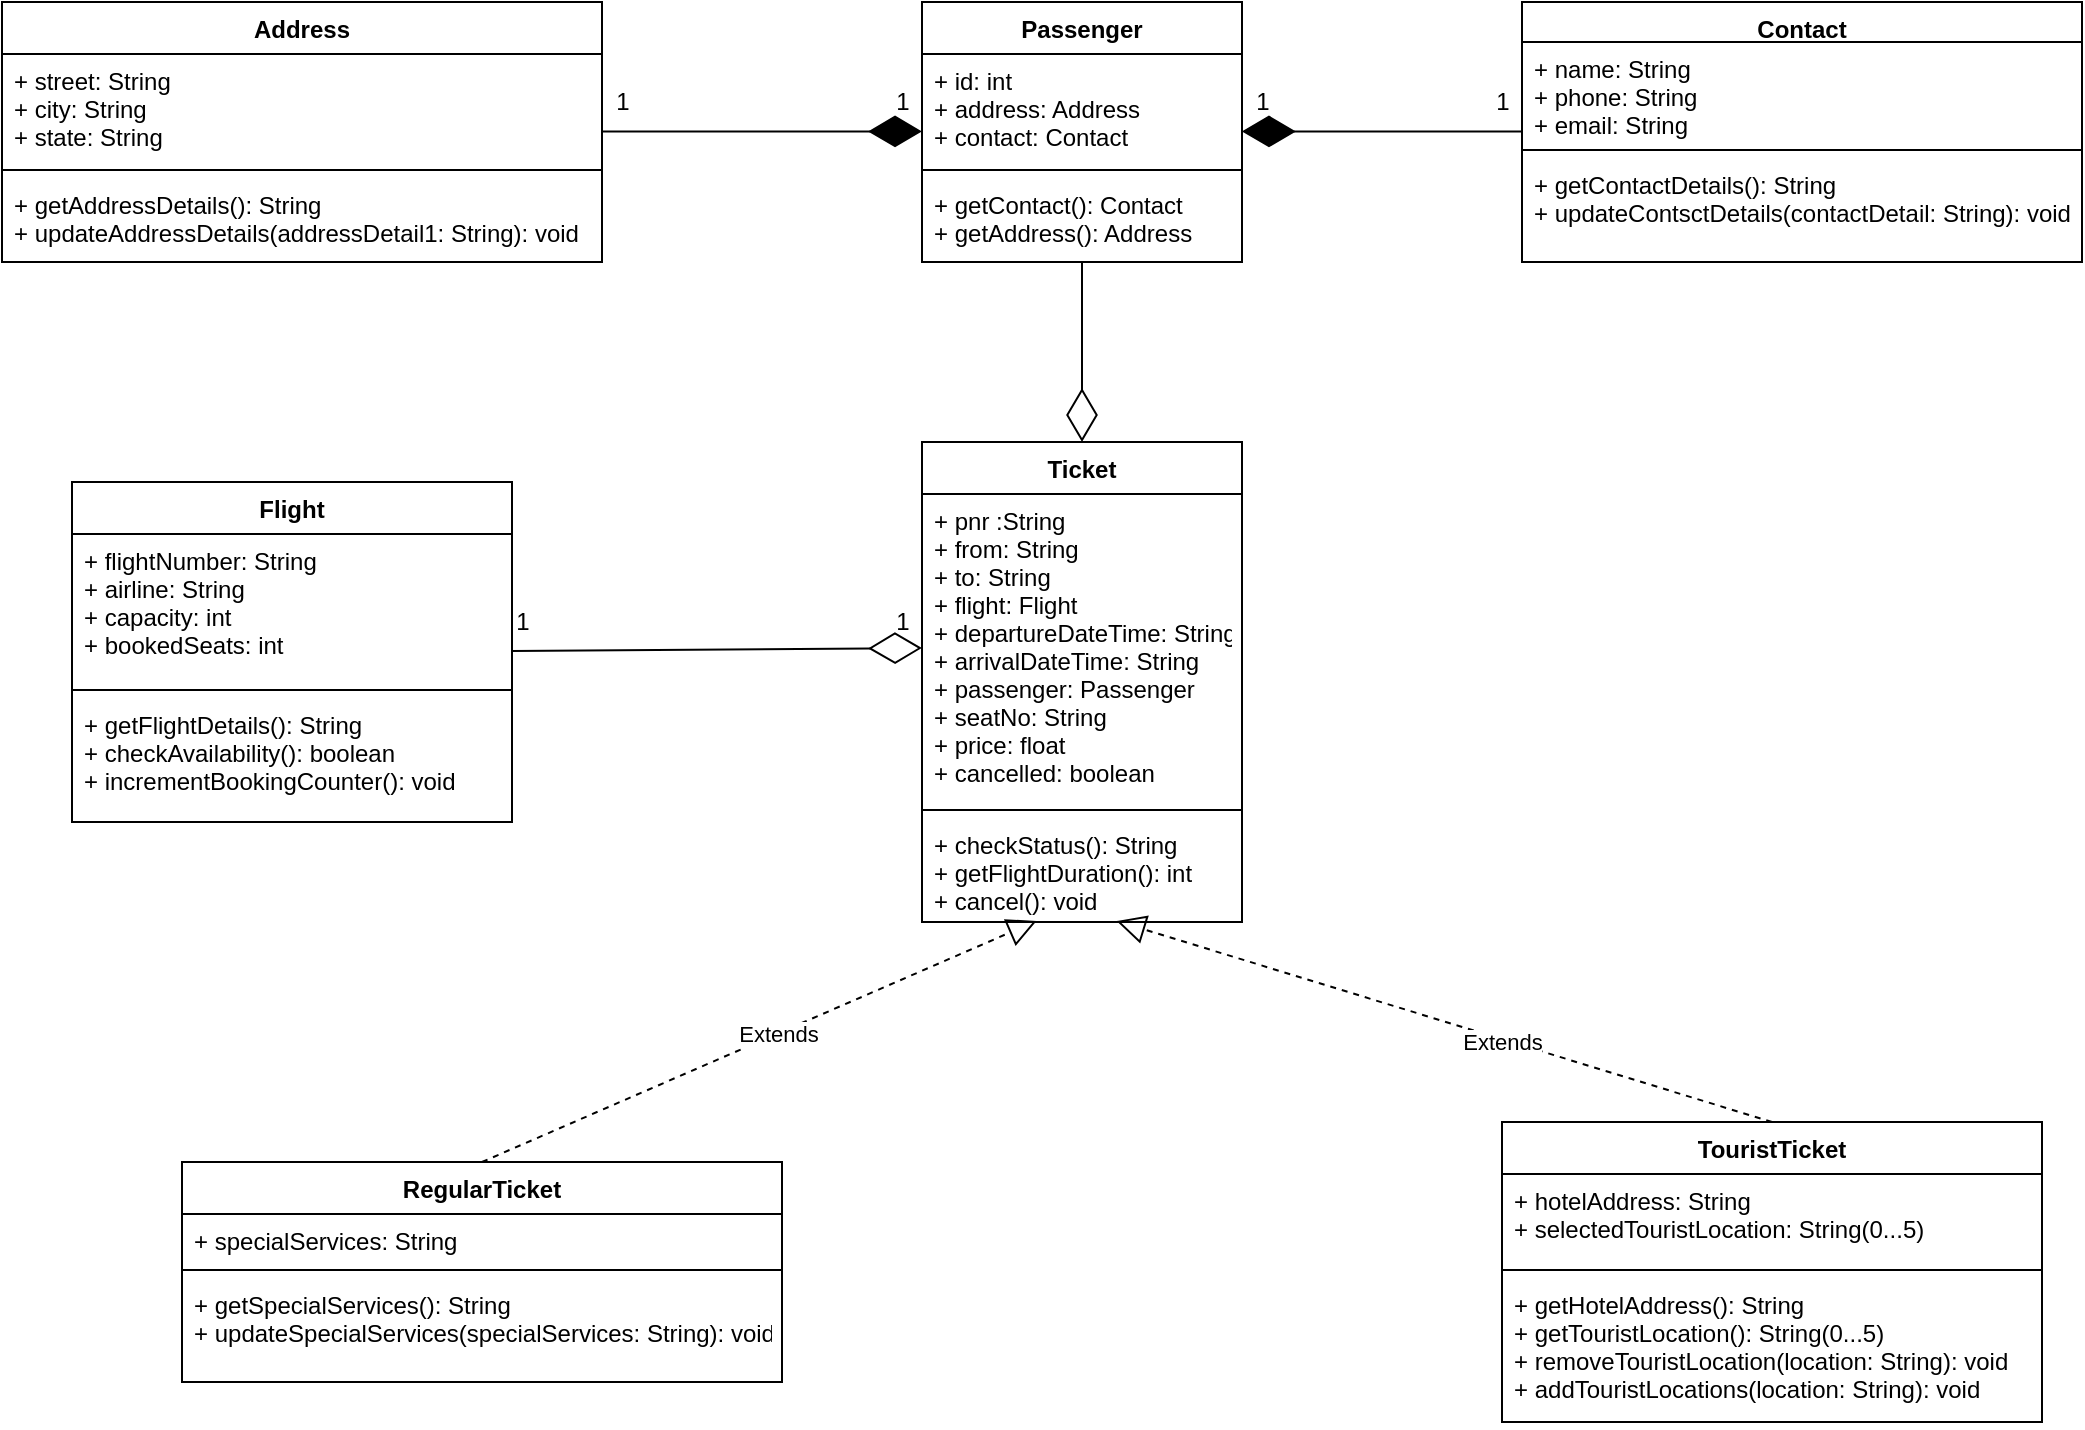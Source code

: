 <mxfile version="15.0.6" type="device"><diagram id="T0_JN_stW2-dAuAHsyQl" name="Page-1"><mxGraphModel dx="1447" dy="803" grid="1" gridSize="10" guides="1" tooltips="1" connect="1" arrows="1" fold="1" page="1" pageScale="1" pageWidth="1169" pageHeight="827" math="0" shadow="0"><root><mxCell id="0"/><mxCell id="1" parent="0"/><mxCell id="QOLu6dmcPfCvHzdw4qoh-1" value="Ticket" style="swimlane;fontStyle=1;align=center;verticalAlign=top;childLayout=stackLayout;horizontal=1;startSize=26;horizontalStack=0;resizeParent=1;resizeParentMax=0;resizeLast=0;collapsible=1;marginBottom=0;" parent="1" vertex="1"><mxGeometry x="530" y="260" width="160" height="240" as="geometry"/></mxCell><mxCell id="QOLu6dmcPfCvHzdw4qoh-2" value="+ pnr :String&#10;+ from: String&#10;+ to: String&#10;+ flight: Flight&#10;+ departureDateTime: String&#10;+ arrivalDateTime: String&#10;+ passenger: Passenger&#10;+ seatNo: String&#10;+ price: float&#10;+ cancelled: boolean" style="text;strokeColor=none;fillColor=none;align=left;verticalAlign=top;spacingLeft=4;spacingRight=4;overflow=hidden;rotatable=0;points=[[0,0.5],[1,0.5]];portConstraint=eastwest;" parent="QOLu6dmcPfCvHzdw4qoh-1" vertex="1"><mxGeometry y="26" width="160" height="154" as="geometry"/></mxCell><mxCell id="QOLu6dmcPfCvHzdw4qoh-3" value="" style="line;strokeWidth=1;fillColor=none;align=left;verticalAlign=middle;spacingTop=-1;spacingLeft=3;spacingRight=3;rotatable=0;labelPosition=right;points=[];portConstraint=eastwest;" parent="QOLu6dmcPfCvHzdw4qoh-1" vertex="1"><mxGeometry y="180" width="160" height="8" as="geometry"/></mxCell><mxCell id="QOLu6dmcPfCvHzdw4qoh-4" value="+ checkStatus(): String&#10;+ getFlightDuration(): int&#10;+ cancel(): void" style="text;strokeColor=none;fillColor=none;align=left;verticalAlign=top;spacingLeft=4;spacingRight=4;overflow=hidden;rotatable=0;points=[[0,0.5],[1,0.5]];portConstraint=eastwest;" parent="QOLu6dmcPfCvHzdw4qoh-1" vertex="1"><mxGeometry y="188" width="160" height="52" as="geometry"/></mxCell><mxCell id="tS7Jf1K1Rw9vwSrxU1AO-1" value="Flight" style="swimlane;fontStyle=1;align=center;verticalAlign=top;childLayout=stackLayout;horizontal=1;startSize=26;horizontalStack=0;resizeParent=1;resizeParentMax=0;resizeLast=0;collapsible=1;marginBottom=0;" vertex="1" parent="1"><mxGeometry x="105" y="280" width="220" height="170" as="geometry"/></mxCell><mxCell id="tS7Jf1K1Rw9vwSrxU1AO-2" value="+ flightNumber: String&#10;+ airline: String&#10;+ capacity: int&#10;+ bookedSeats: int" style="text;strokeColor=none;fillColor=none;align=left;verticalAlign=top;spacingLeft=4;spacingRight=4;overflow=hidden;rotatable=0;points=[[0,0.5],[1,0.5]];portConstraint=eastwest;" vertex="1" parent="tS7Jf1K1Rw9vwSrxU1AO-1"><mxGeometry y="26" width="220" height="74" as="geometry"/></mxCell><mxCell id="tS7Jf1K1Rw9vwSrxU1AO-3" value="" style="line;strokeWidth=1;fillColor=none;align=left;verticalAlign=middle;spacingTop=-1;spacingLeft=3;spacingRight=3;rotatable=0;labelPosition=right;points=[];portConstraint=eastwest;" vertex="1" parent="tS7Jf1K1Rw9vwSrxU1AO-1"><mxGeometry y="100" width="220" height="8" as="geometry"/></mxCell><mxCell id="tS7Jf1K1Rw9vwSrxU1AO-4" value="+ getFlightDetails(): String&#10;+ checkAvailability(): boolean&#10;+ incrementBookingCounter(): void" style="text;strokeColor=none;fillColor=none;align=left;verticalAlign=top;spacingLeft=4;spacingRight=4;overflow=hidden;rotatable=0;points=[[0,0.5],[1,0.5]];portConstraint=eastwest;" vertex="1" parent="tS7Jf1K1Rw9vwSrxU1AO-1"><mxGeometry y="108" width="220" height="62" as="geometry"/></mxCell><mxCell id="tS7Jf1K1Rw9vwSrxU1AO-5" value="Contact" style="swimlane;fontStyle=1;align=center;verticalAlign=top;childLayout=stackLayout;horizontal=1;startSize=20;horizontalStack=0;resizeParent=1;resizeParentMax=0;resizeLast=0;collapsible=1;marginBottom=0;" vertex="1" parent="1"><mxGeometry x="830" y="40" width="280" height="130" as="geometry"/></mxCell><mxCell id="tS7Jf1K1Rw9vwSrxU1AO-6" value="+ name: String&#10;+ phone: String&#10;+ email: String" style="text;strokeColor=none;fillColor=none;align=left;verticalAlign=top;spacingLeft=4;spacingRight=4;overflow=hidden;rotatable=0;points=[[0,0.5],[1,0.5]];portConstraint=eastwest;" vertex="1" parent="tS7Jf1K1Rw9vwSrxU1AO-5"><mxGeometry y="20" width="280" height="50" as="geometry"/></mxCell><mxCell id="tS7Jf1K1Rw9vwSrxU1AO-7" value="" style="line;strokeWidth=1;fillColor=none;align=left;verticalAlign=middle;spacingTop=-1;spacingLeft=3;spacingRight=3;rotatable=0;labelPosition=right;points=[];portConstraint=eastwest;" vertex="1" parent="tS7Jf1K1Rw9vwSrxU1AO-5"><mxGeometry y="70" width="280" height="8" as="geometry"/></mxCell><mxCell id="tS7Jf1K1Rw9vwSrxU1AO-8" value="+ getContactDetails(): String&#10;+ updateContsctDetails(contactDetail: String): void" style="text;strokeColor=none;fillColor=none;align=left;verticalAlign=top;spacingLeft=4;spacingRight=4;overflow=hidden;rotatable=0;points=[[0,0.5],[1,0.5]];portConstraint=eastwest;" vertex="1" parent="tS7Jf1K1Rw9vwSrxU1AO-5"><mxGeometry y="78" width="280" height="52" as="geometry"/></mxCell><mxCell id="tS7Jf1K1Rw9vwSrxU1AO-9" value="Passenger" style="swimlane;fontStyle=1;align=center;verticalAlign=top;childLayout=stackLayout;horizontal=1;startSize=26;horizontalStack=0;resizeParent=1;resizeParentMax=0;resizeLast=0;collapsible=1;marginBottom=0;" vertex="1" parent="1"><mxGeometry x="530" y="40" width="160" height="130" as="geometry"/></mxCell><mxCell id="tS7Jf1K1Rw9vwSrxU1AO-10" value="+ id: int&#10;+ address: Address&#10;+ contact: Contact" style="text;strokeColor=none;fillColor=none;align=left;verticalAlign=top;spacingLeft=4;spacingRight=4;overflow=hidden;rotatable=0;points=[[0,0.5],[1,0.5]];portConstraint=eastwest;" vertex="1" parent="tS7Jf1K1Rw9vwSrxU1AO-9"><mxGeometry y="26" width="160" height="54" as="geometry"/></mxCell><mxCell id="tS7Jf1K1Rw9vwSrxU1AO-11" value="" style="line;strokeWidth=1;fillColor=none;align=left;verticalAlign=middle;spacingTop=-1;spacingLeft=3;spacingRight=3;rotatable=0;labelPosition=right;points=[];portConstraint=eastwest;" vertex="1" parent="tS7Jf1K1Rw9vwSrxU1AO-9"><mxGeometry y="80" width="160" height="8" as="geometry"/></mxCell><mxCell id="tS7Jf1K1Rw9vwSrxU1AO-12" value="+ getContact(): Contact&#10;+ getAddress(): Address" style="text;strokeColor=none;fillColor=none;align=left;verticalAlign=top;spacingLeft=4;spacingRight=4;overflow=hidden;rotatable=0;points=[[0,0.5],[1,0.5]];portConstraint=eastwest;" vertex="1" parent="tS7Jf1K1Rw9vwSrxU1AO-9"><mxGeometry y="88" width="160" height="42" as="geometry"/></mxCell><mxCell id="tS7Jf1K1Rw9vwSrxU1AO-13" value="RegularTicket" style="swimlane;fontStyle=1;align=center;verticalAlign=top;childLayout=stackLayout;horizontal=1;startSize=26;horizontalStack=0;resizeParent=1;resizeParentMax=0;resizeLast=0;collapsible=1;marginBottom=0;" vertex="1" parent="1"><mxGeometry x="160" y="620" width="300" height="110" as="geometry"/></mxCell><mxCell id="tS7Jf1K1Rw9vwSrxU1AO-14" value="+ specialServices: String" style="text;strokeColor=none;fillColor=none;align=left;verticalAlign=top;spacingLeft=4;spacingRight=4;overflow=hidden;rotatable=0;points=[[0,0.5],[1,0.5]];portConstraint=eastwest;" vertex="1" parent="tS7Jf1K1Rw9vwSrxU1AO-13"><mxGeometry y="26" width="300" height="24" as="geometry"/></mxCell><mxCell id="tS7Jf1K1Rw9vwSrxU1AO-15" value="" style="line;strokeWidth=1;fillColor=none;align=left;verticalAlign=middle;spacingTop=-1;spacingLeft=3;spacingRight=3;rotatable=0;labelPosition=right;points=[];portConstraint=eastwest;" vertex="1" parent="tS7Jf1K1Rw9vwSrxU1AO-13"><mxGeometry y="50" width="300" height="8" as="geometry"/></mxCell><mxCell id="tS7Jf1K1Rw9vwSrxU1AO-16" value="+ getSpecialServices(): String&#10;+ updateSpecialServices(specialServices: String): void" style="text;strokeColor=none;fillColor=none;align=left;verticalAlign=top;spacingLeft=4;spacingRight=4;overflow=hidden;rotatable=0;points=[[0,0.5],[1,0.5]];portConstraint=eastwest;" vertex="1" parent="tS7Jf1K1Rw9vwSrxU1AO-13"><mxGeometry y="58" width="300" height="52" as="geometry"/></mxCell><mxCell id="tS7Jf1K1Rw9vwSrxU1AO-17" value="TouristTicket" style="swimlane;fontStyle=1;align=center;verticalAlign=top;childLayout=stackLayout;horizontal=1;startSize=26;horizontalStack=0;resizeParent=1;resizeParentMax=0;resizeLast=0;collapsible=1;marginBottom=0;" vertex="1" parent="1"><mxGeometry x="820" y="600" width="270" height="150" as="geometry"/></mxCell><mxCell id="tS7Jf1K1Rw9vwSrxU1AO-18" value="+ hotelAddress: String&#10;+ selectedTouristLocation: String(0...5)" style="text;strokeColor=none;fillColor=none;align=left;verticalAlign=top;spacingLeft=4;spacingRight=4;overflow=hidden;rotatable=0;points=[[0,0.5],[1,0.5]];portConstraint=eastwest;" vertex="1" parent="tS7Jf1K1Rw9vwSrxU1AO-17"><mxGeometry y="26" width="270" height="44" as="geometry"/></mxCell><mxCell id="tS7Jf1K1Rw9vwSrxU1AO-19" value="" style="line;strokeWidth=1;fillColor=none;align=left;verticalAlign=middle;spacingTop=-1;spacingLeft=3;spacingRight=3;rotatable=0;labelPosition=right;points=[];portConstraint=eastwest;" vertex="1" parent="tS7Jf1K1Rw9vwSrxU1AO-17"><mxGeometry y="70" width="270" height="8" as="geometry"/></mxCell><mxCell id="tS7Jf1K1Rw9vwSrxU1AO-20" value="+ getHotelAddress(): String&#10;+ getTouristLocation(): String(0...5)&#10;+ removeTouristLocation(location: String): void&#10;+ addTouristLocations(location: String): void" style="text;strokeColor=none;fillColor=none;align=left;verticalAlign=top;spacingLeft=4;spacingRight=4;overflow=hidden;rotatable=0;points=[[0,0.5],[1,0.5]];portConstraint=eastwest;" vertex="1" parent="tS7Jf1K1Rw9vwSrxU1AO-17"><mxGeometry y="78" width="270" height="72" as="geometry"/></mxCell><mxCell id="tS7Jf1K1Rw9vwSrxU1AO-21" value="Address" style="swimlane;fontStyle=1;align=center;verticalAlign=top;childLayout=stackLayout;horizontal=1;startSize=26;horizontalStack=0;resizeParent=1;resizeParentMax=0;resizeLast=0;collapsible=1;marginBottom=0;" vertex="1" parent="1"><mxGeometry x="70" y="40" width="300" height="130" as="geometry"/></mxCell><mxCell id="tS7Jf1K1Rw9vwSrxU1AO-22" value="+ street: String&#10;+ city: String&#10;+ state: String" style="text;strokeColor=none;fillColor=none;align=left;verticalAlign=top;spacingLeft=4;spacingRight=4;overflow=hidden;rotatable=0;points=[[0,0.5],[1,0.5]];portConstraint=eastwest;" vertex="1" parent="tS7Jf1K1Rw9vwSrxU1AO-21"><mxGeometry y="26" width="300" height="54" as="geometry"/></mxCell><mxCell id="tS7Jf1K1Rw9vwSrxU1AO-23" value="" style="line;strokeWidth=1;fillColor=none;align=left;verticalAlign=middle;spacingTop=-1;spacingLeft=3;spacingRight=3;rotatable=0;labelPosition=right;points=[];portConstraint=eastwest;" vertex="1" parent="tS7Jf1K1Rw9vwSrxU1AO-21"><mxGeometry y="80" width="300" height="8" as="geometry"/></mxCell><mxCell id="tS7Jf1K1Rw9vwSrxU1AO-24" value="+ getAddressDetails(): String&#10;+ updateAddressDetails(addressDetail1: String): void" style="text;strokeColor=none;fillColor=none;align=left;verticalAlign=top;spacingLeft=4;spacingRight=4;overflow=hidden;rotatable=0;points=[[0,0.5],[1,0.5]];portConstraint=eastwest;" vertex="1" parent="tS7Jf1K1Rw9vwSrxU1AO-21"><mxGeometry y="88" width="300" height="42" as="geometry"/></mxCell><mxCell id="tS7Jf1K1Rw9vwSrxU1AO-29" value="" style="endArrow=diamondThin;endFill=0;endSize=24;html=1;entryX=0.5;entryY=0;entryDx=0;entryDy=0;" edge="1" parent="1" source="tS7Jf1K1Rw9vwSrxU1AO-12" target="QOLu6dmcPfCvHzdw4qoh-1"><mxGeometry width="160" relative="1" as="geometry"><mxPoint x="430" y="250" as="sourcePoint"/><mxPoint x="590" y="250" as="targetPoint"/></mxGeometry></mxCell><mxCell id="tS7Jf1K1Rw9vwSrxU1AO-31" value="" style="endArrow=block;dashed=1;endFill=0;endSize=12;html=1;entryX=0.358;entryY=0.99;entryDx=0;entryDy=0;entryPerimeter=0;exitX=0.5;exitY=0;exitDx=0;exitDy=0;" edge="1" parent="1" source="tS7Jf1K1Rw9vwSrxU1AO-13" target="QOLu6dmcPfCvHzdw4qoh-4"><mxGeometry width="160" relative="1" as="geometry"><mxPoint x="190" y="583" as="sourcePoint"/><mxPoint x="350" y="583" as="targetPoint"/></mxGeometry></mxCell><mxCell id="tS7Jf1K1Rw9vwSrxU1AO-44" value="Extends" style="edgeLabel;html=1;align=center;verticalAlign=middle;resizable=0;points=[];" vertex="1" connectable="0" parent="tS7Jf1K1Rw9vwSrxU1AO-31"><mxGeometry x="0.067" relative="1" as="geometry"><mxPoint as="offset"/></mxGeometry></mxCell><mxCell id="tS7Jf1K1Rw9vwSrxU1AO-32" value="" style="endArrow=block;dashed=1;endFill=0;endSize=12;html=1;exitX=0.5;exitY=0;exitDx=0;exitDy=0;entryX=0.608;entryY=0.99;entryDx=0;entryDy=0;entryPerimeter=0;" edge="1" parent="1" source="tS7Jf1K1Rw9vwSrxU1AO-17" target="QOLu6dmcPfCvHzdw4qoh-4"><mxGeometry width="160" relative="1" as="geometry"><mxPoint x="340" y="560" as="sourcePoint"/><mxPoint x="500" y="560" as="targetPoint"/></mxGeometry></mxCell><mxCell id="tS7Jf1K1Rw9vwSrxU1AO-45" value="Extends" style="edgeLabel;html=1;align=center;verticalAlign=middle;resizable=0;points=[];" vertex="1" connectable="0" parent="tS7Jf1K1Rw9vwSrxU1AO-32"><mxGeometry x="-0.173" y="1" relative="1" as="geometry"><mxPoint as="offset"/></mxGeometry></mxCell><mxCell id="tS7Jf1K1Rw9vwSrxU1AO-34" value="" style="endArrow=diamondThin;endFill=1;endSize=24;html=1;" edge="1" parent="1"><mxGeometry width="160" relative="1" as="geometry"><mxPoint x="370" y="104.71" as="sourcePoint"/><mxPoint x="530" y="104.71" as="targetPoint"/></mxGeometry></mxCell><mxCell id="tS7Jf1K1Rw9vwSrxU1AO-35" value="" style="endArrow=diamondThin;endFill=1;endSize=24;html=1;" edge="1" parent="1"><mxGeometry width="160" relative="1" as="geometry"><mxPoint x="830" y="104.71" as="sourcePoint"/><mxPoint x="690" y="104.71" as="targetPoint"/></mxGeometry></mxCell><mxCell id="tS7Jf1K1Rw9vwSrxU1AO-36" value="" style="endArrow=diamondThin;endFill=0;endSize=24;html=1;entryX=0;entryY=0.5;entryDx=0;entryDy=0;" edge="1" parent="1" target="QOLu6dmcPfCvHzdw4qoh-2"><mxGeometry width="160" relative="1" as="geometry"><mxPoint x="325" y="364.5" as="sourcePoint"/><mxPoint x="485" y="364.5" as="targetPoint"/></mxGeometry></mxCell><mxCell id="tS7Jf1K1Rw9vwSrxU1AO-37" value="1" style="text;html=1;align=center;verticalAlign=middle;resizable=0;points=[];autosize=1;strokeColor=none;fillColor=none;" vertex="1" parent="1"><mxGeometry x="370" y="80" width="20" height="20" as="geometry"/></mxCell><mxCell id="tS7Jf1K1Rw9vwSrxU1AO-38" value="1" style="text;html=1;align=center;verticalAlign=middle;resizable=0;points=[];autosize=1;strokeColor=none;fillColor=none;" vertex="1" parent="1"><mxGeometry x="510" y="80" width="20" height="20" as="geometry"/></mxCell><mxCell id="tS7Jf1K1Rw9vwSrxU1AO-39" value="1" style="text;html=1;align=center;verticalAlign=middle;resizable=0;points=[];autosize=1;strokeColor=none;fillColor=none;" vertex="1" parent="1"><mxGeometry x="690" y="80" width="20" height="20" as="geometry"/></mxCell><mxCell id="tS7Jf1K1Rw9vwSrxU1AO-40" value="1" style="text;html=1;align=center;verticalAlign=middle;resizable=0;points=[];autosize=1;strokeColor=none;fillColor=none;" vertex="1" parent="1"><mxGeometry x="810" y="80" width="20" height="20" as="geometry"/></mxCell><mxCell id="tS7Jf1K1Rw9vwSrxU1AO-42" value="1" style="text;html=1;align=center;verticalAlign=middle;resizable=0;points=[];autosize=1;strokeColor=none;fillColor=none;" vertex="1" parent="1"><mxGeometry x="320" y="340" width="20" height="20" as="geometry"/></mxCell><mxCell id="tS7Jf1K1Rw9vwSrxU1AO-43" value="1" style="text;html=1;align=center;verticalAlign=middle;resizable=0;points=[];autosize=1;strokeColor=none;fillColor=none;" vertex="1" parent="1"><mxGeometry x="510" y="340" width="20" height="20" as="geometry"/></mxCell></root></mxGraphModel></diagram></mxfile>